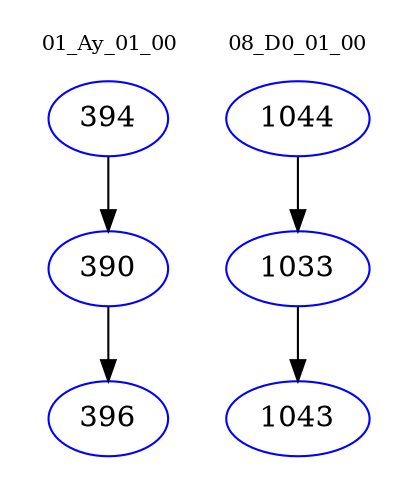 digraph{
subgraph cluster_0 {
color = white
label = "01_Ay_01_00";
fontsize=10;
T0_394 [label="394", color="blue"]
T0_394 -> T0_390 [color="black"]
T0_390 [label="390", color="blue"]
T0_390 -> T0_396 [color="black"]
T0_396 [label="396", color="blue"]
}
subgraph cluster_1 {
color = white
label = "08_D0_01_00";
fontsize=10;
T1_1044 [label="1044", color="blue"]
T1_1044 -> T1_1033 [color="black"]
T1_1033 [label="1033", color="blue"]
T1_1033 -> T1_1043 [color="black"]
T1_1043 [label="1043", color="blue"]
}
}
